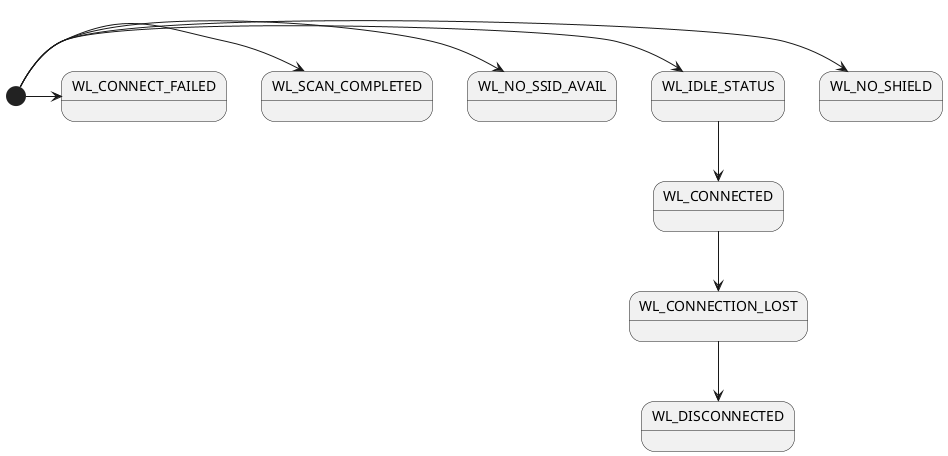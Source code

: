 @startuml wifi_statemachine
[*] -> WL_NO_SHIELD
[*] ->    WL_IDLE_STATUS
[*] ->    WL_NO_SSID_AVAIL
[*] ->    WL_SCAN_COMPLETED

WL_IDLE_STATUS    --> WL_CONNECTED
WL_CONNECTED      -->     WL_CONNECTION_LOST
WL_CONNECTION_LOST --> WL_DISCONNECTED
[*] ->    WL_CONNECT_FAILED
@endum;

SYSTEM_EVENT_WIFI_READY = 0,           /*!< ESP32 WiFi ready */
SYSTEM_EVENT_SCAN_DONE,                /*!< ESP32 finish scanning AP */
SYSTEM_EVENT_STA_START,                /*!< ESP32 station start */
SYSTEM_EVENT_STA_STOP,                 /*!< ESP32 station stop */
SYSTEM_EVENT_STA_CONNECTED,            /*!< ESP32 station connected to AP */
SYSTEM_EVENT_STA_DISCONNECTED,         /*!< ESP32 station disconnected from AP */
SYSTEM_EVENT_STA_AUTHMODE_CHANGE,      /*!< the auth mode of AP connected by ESP32 station changed */
SYSTEM_EVENT_STA_GOT_IP,               /*!< ESP32 station got IP from connected AP */
SYSTEM_EVENT_STA_LOST_IP,              /*!< ESP32 station lost IP and the IP is reset to 0 */
SYSTEM_EVENT_STA_BSS_RSSI_LOW,         /*!< ESP32 station connected BSS rssi goes below threshold */
SYSTEM_EVENT_STA_WPS_ER_SUCCESS,       /*!< ESP32 station wps succeeds in enrollee mode */
SYSTEM_EVENT_STA_WPS_ER_FAILED,        /*!< ESP32 station wps fails in enrollee mode */
SYSTEM_EVENT_STA_WPS_ER_TIMEOUT,       /*!< ESP32 station wps timeout in enrollee mode */
SYSTEM_EVENT_STA_WPS_ER_PIN,           /*!< ESP32 station wps pin code in enrollee mode */
SYSTEM_EVENT_STA_WPS_ER_PBC_OVERLAP,   /*!< ESP32 station wps overlap in enrollee mode */
SYSTEM_EVENT_AP_START,                 /*!< ESP32 soft-AP start */
SYSTEM_EVENT_AP_STOP,                  /*!< ESP32 soft-AP stop */
SYSTEM_EVENT_AP_STACONNECTED,          /*!< a station connected to ESP32 soft-AP */
SYSTEM_EVENT_AP_STADISCONNECTED,       /*!< a station disconnected from ESP32 soft-AP */
SYSTEM_EVENT_AP_STAIPASSIGNED,         /*!< ESP32 soft-AP assign an IP to a connected station */
SYSTEM_EVENT_AP_PROBEREQRECVED,        /*!< Receive probe request packet in soft-AP interface */
SYSTEM_EVENT_ACTION_TX_STATUS,         /*!< Receive status of Action frame transmitted */
SYSTEM_EVENT_ROC_DONE,                 /*!< Indicates the completion of Remain-on-Channel operation status */
SYSTEM_EVENT_STA_BEACON_TIMEOUT,       /*!< ESP32 station beacon timeout */
SYSTEM_EVENT_FTM_REPORT,               /*!< Receive report of FTM procedure */
SYSTEM_EVENT_GOT_IP6,                  /*!< ESP32 station or ap or ethernet interface v6IP addr is preferred */
SYSTEM_EVENT_ETH_START,                /*!< ESP32 ethernet start */
SYSTEM_EVENT_ETH_STOP,                 /*!< ESP32 ethernet stop */
SYSTEM_EVENT_ETH_CONNECTED,            /*!< ESP32 ethernet phy link up */
SYSTEM_EVENT_ETH_DISCONNECTED,         /*!< ESP32 ethernet phy link down */
SYSTEM_EVENT_ETH_GOT_IP,               /*!< ESP32 ethernet got IP from connected AP */
SYSTEM_EVENT_ETH_LOST_IP,              /*!< ESP32 ethernet lost IP and the IP is reset to 0 */
SYSTEM_EVENT_MAX                       /*!< Number of members in this enum */